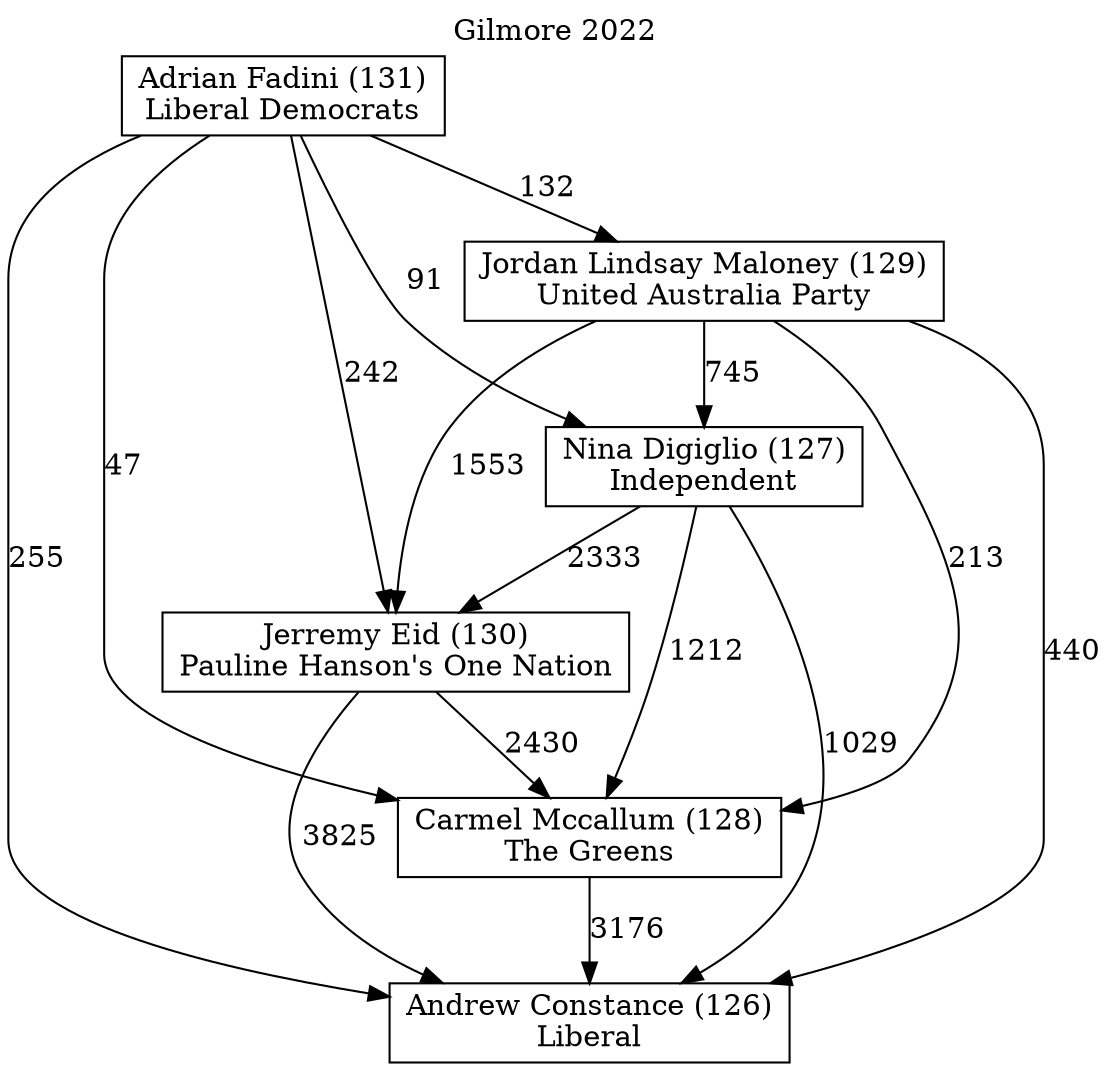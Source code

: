 // House preference flow
digraph "Andrew Constance (126)_Gilmore_2022" {
	graph [label="Gilmore 2022" labelloc=t mclimit=10]
	node [shape=box]
	"Adrian Fadini (131)" [label="Adrian Fadini (131)
Liberal Democrats"]
	"Carmel Mccallum (128)" [label="Carmel Mccallum (128)
The Greens"]
	"Jerremy Eid (130)" [label="Jerremy Eid (130)
Pauline Hanson's One Nation"]
	"Jordan Lindsay Maloney (129)" [label="Jordan Lindsay Maloney (129)
United Australia Party"]
	"Nina Digiglio (127)" [label="Nina Digiglio (127)
Independent"]
	"Andrew Constance (126)" [label="Andrew Constance (126)
Liberal"]
	"Adrian Fadini (131)" -> "Carmel Mccallum (128)" [label=47]
	"Jordan Lindsay Maloney (129)" -> "Nina Digiglio (127)" [label=745]
	"Nina Digiglio (127)" -> "Jerremy Eid (130)" [label=2333]
	"Jerremy Eid (130)" -> "Carmel Mccallum (128)" [label=2430]
	"Adrian Fadini (131)" -> "Nina Digiglio (127)" [label=91]
	"Jordan Lindsay Maloney (129)" -> "Jerremy Eid (130)" [label=1553]
	"Jerremy Eid (130)" -> "Andrew Constance (126)" [label=3825]
	"Adrian Fadini (131)" -> "Andrew Constance (126)" [label=255]
	"Adrian Fadini (131)" -> "Jerremy Eid (130)" [label=242]
	"Nina Digiglio (127)" -> "Andrew Constance (126)" [label=1029]
	"Adrian Fadini (131)" -> "Jordan Lindsay Maloney (129)" [label=132]
	"Jordan Lindsay Maloney (129)" -> "Andrew Constance (126)" [label=440]
	"Nina Digiglio (127)" -> "Carmel Mccallum (128)" [label=1212]
	"Carmel Mccallum (128)" -> "Andrew Constance (126)" [label=3176]
	"Jordan Lindsay Maloney (129)" -> "Carmel Mccallum (128)" [label=213]
}
